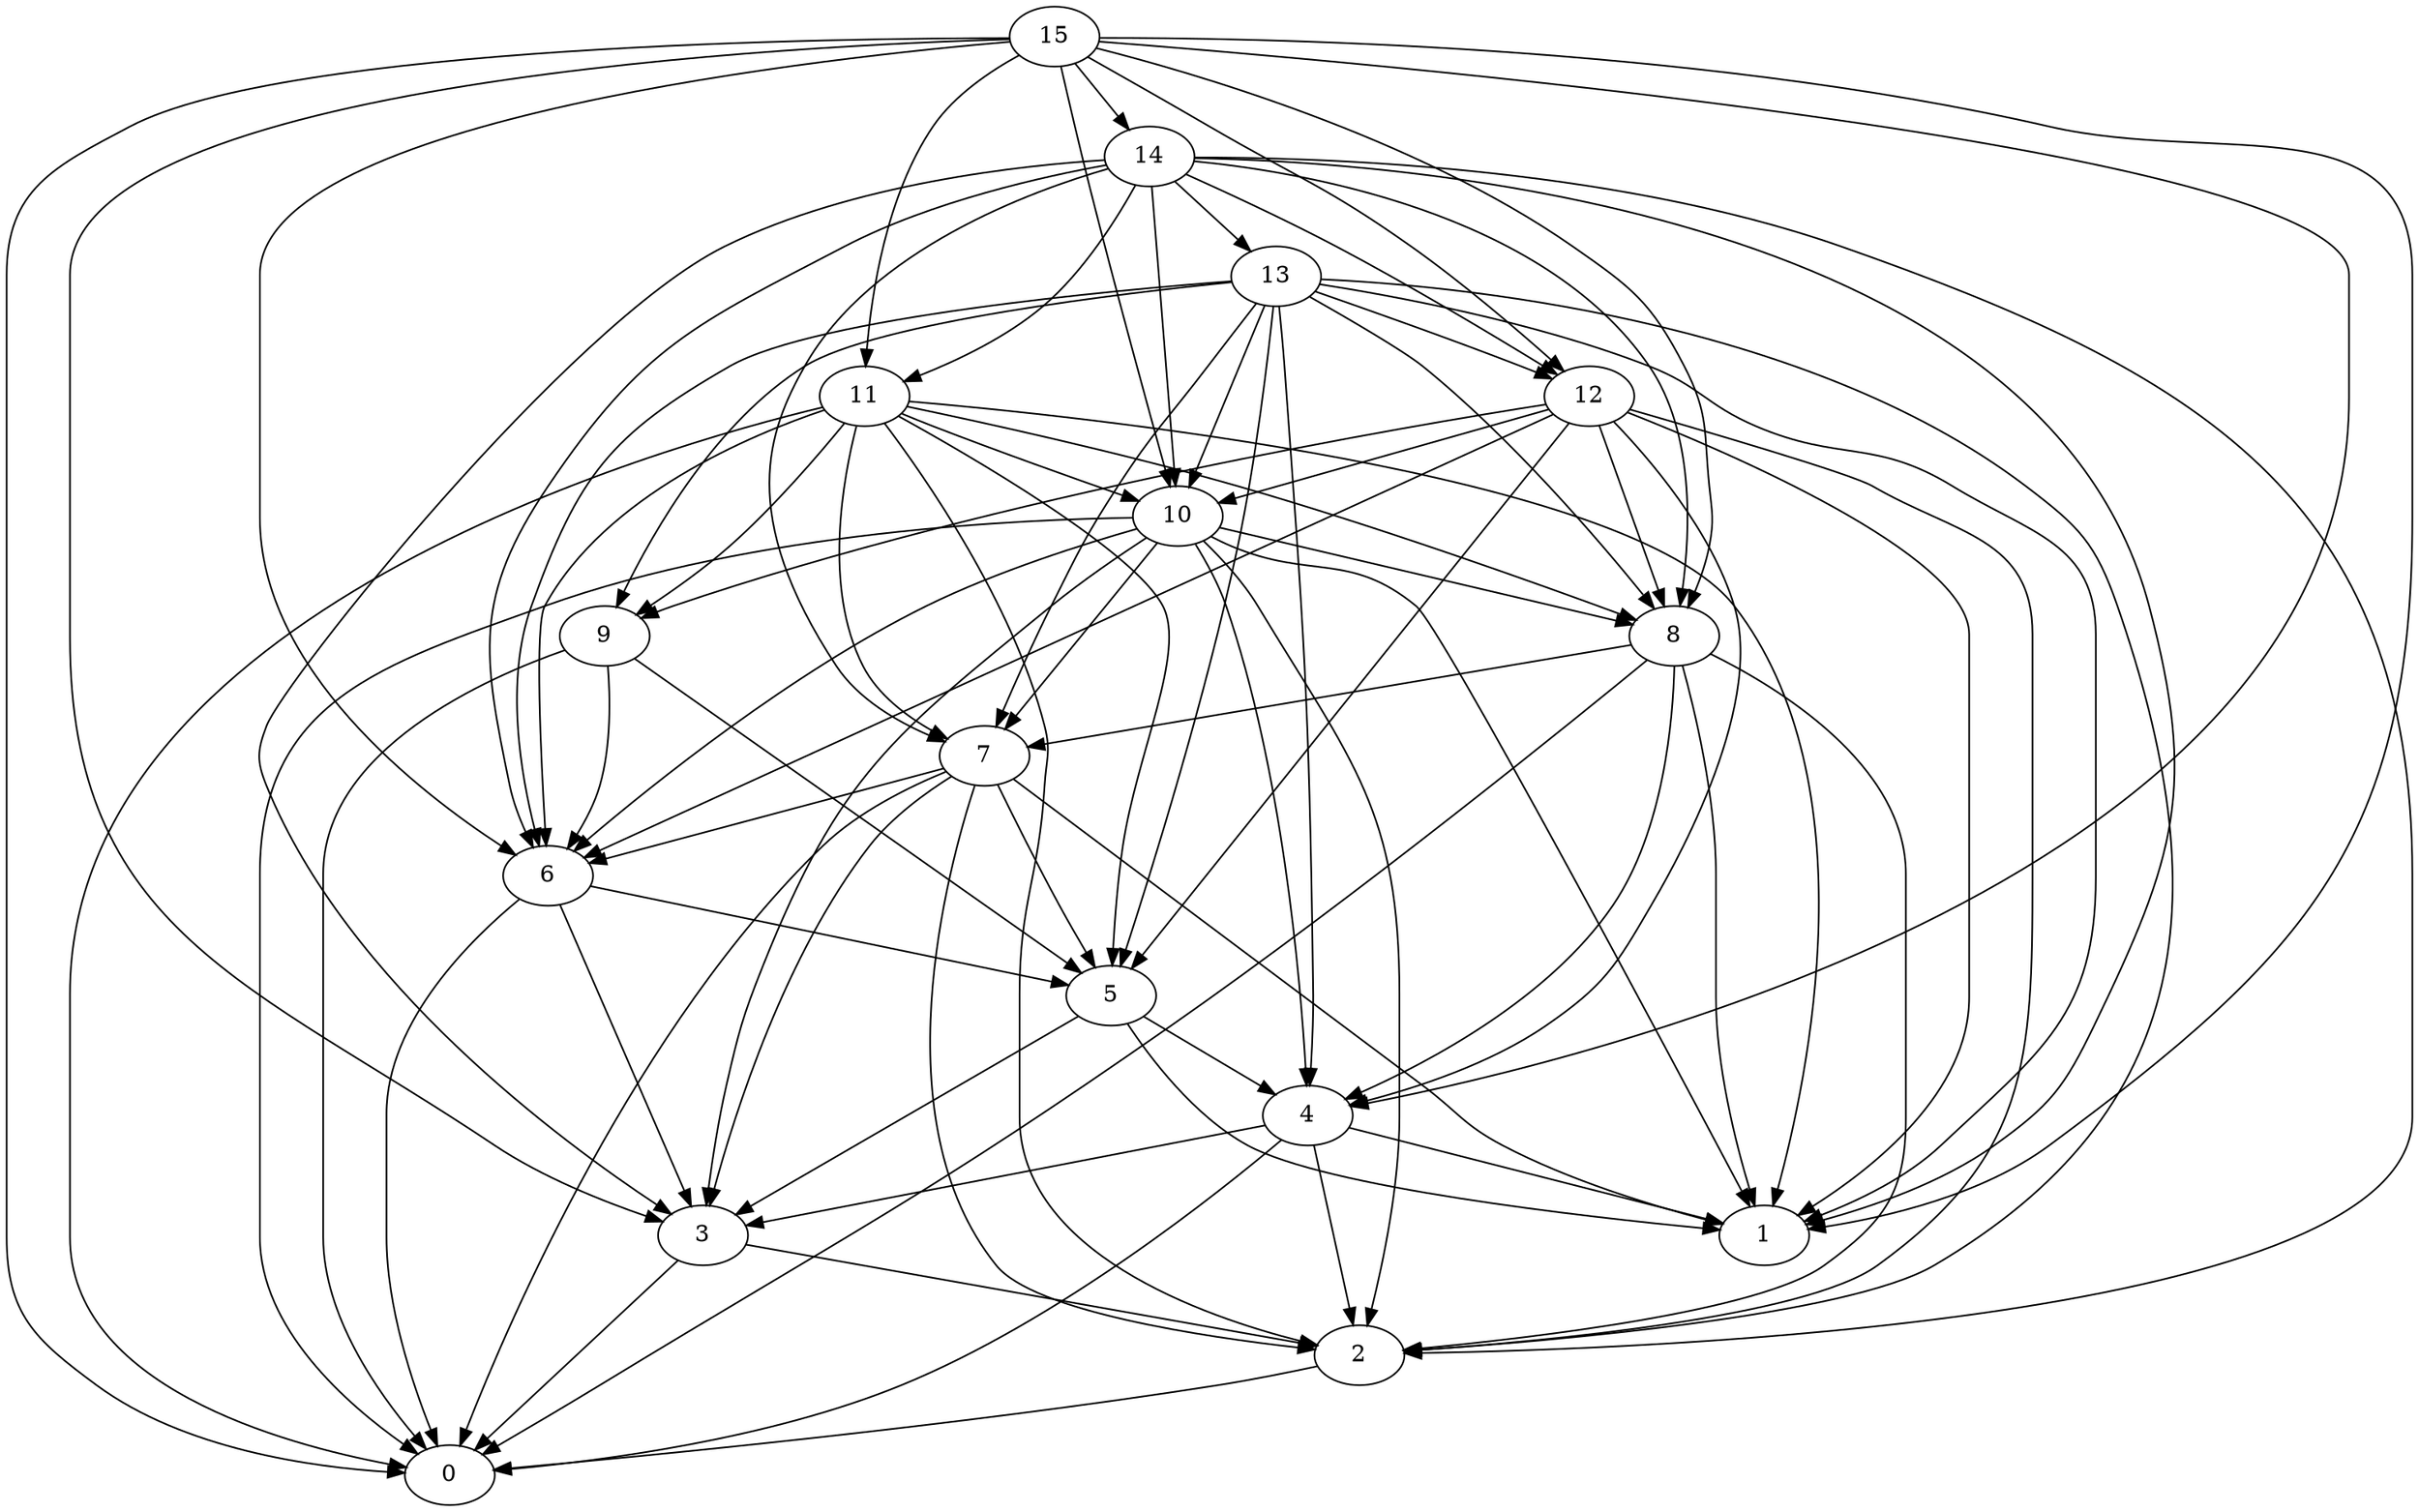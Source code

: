 digraph "Random_Nodes_16_Density_5.12_CCR_1.00_WeightType_Random" {
	graph ["Duplicate states"=0,
		GraphType=Random,
		"Max states in OPEN"=0,
		Modes="120000ms; topo-ordered tasks, ; Pruning: task equivalence, fixed order ready list, ; F-value: ; Optimisation: best schedule length (\
SL) optimisation on equal, ",
		NumberOfTasks=16,
		"Pruned using list schedule length"=1,
		"States removed from OPEN"=0,
		TargetSystem="Homogeneous-2",
		"Time to schedule (ms)"=122,
		"Total idle time"=237,
		"Total schedule length"=405,
		"Total sequential time"=514,
		"Total states created"=2
	];
	15	["Finish time"=47,
		Processor=0,
		"Start time"=0,
		Weight=47];
	14	["Finish time"=94,
		Processor=0,
		"Start time"=47,
		Weight=47];
	15 -> 14	[Weight=7];
	11	["Finish time"=143,
		Processor=1,
		"Start time"=100,
		Weight=43];
	15 -> 11	[Weight=5];
	12	["Finish time"=151,
		Processor=0,
		"Start time"=137,
		Weight=14];
	15 -> 12	[Weight=6];
	10	["Finish time"=170,
		Processor=0,
		"Start time"=151,
		Weight=19];
	15 -> 10	[Weight=4];
	8	["Finish time"=179,
		Processor=0,
		"Start time"=170,
		Weight=9];
	15 -> 8	[Weight=3];
	6	["Finish time"=259,
		Processor=0,
		"Start time"=212,
		Weight=47];
	15 -> 6	[Weight=7];
	4	["Finish time"=301,
		Processor=0,
		"Start time"=273,
		Weight=28];
	15 -> 4	[Weight=9];
	3	["Finish time"=334,
		Processor=0,
		"Start time"=301,
		Weight=33];
	15 -> 3	[Weight=2];
	0	["Finish time"=405,
		Processor=0,
		"Start time"=358,
		Weight=47];
	15 -> 0	[Weight=4];
	1	["Finish time"=346,
		Processor=1,
		"Start time"=308,
		Weight=38];
	15 -> 1	[Weight=9];
	13	["Finish time"=137,
		Processor=0,
		"Start time"=94,
		Weight=43];
	14 -> 13	[Weight=5];
	14 -> 11	[Weight=6];
	14 -> 12	[Weight=3];
	14 -> 10	[Weight=10];
	14 -> 8	[Weight=10];
	7	["Finish time"=212,
		Processor=0,
		"Start time"=179,
		Weight=33];
	14 -> 7	[Weight=2];
	14 -> 6	[Weight=2];
	14 -> 3	[Weight=8];
	2	["Finish time"=358,
		Processor=0,
		"Start time"=334,
		Weight=24];
	14 -> 2	[Weight=8];
	14 -> 1	[Weight=9];
	13 -> 12	[Weight=10];
	13 -> 10	[Weight=5];
	13 -> 8	[Weight=5];
	13 -> 7	[Weight=10];
	9	["Finish time"=189,
		Processor=1,
		"Start time"=161,
		Weight=28];
	13 -> 9	[Weight=4];
	13 -> 6	[Weight=4];
	5	["Finish time"=273,
		Processor=0,
		"Start time"=259,
		Weight=14];
	13 -> 5	[Weight=7];
	13 -> 4	[Weight=6];
	13 -> 2	[Weight=5];
	13 -> 1	[Weight=3];
	11 -> 10	[Weight=5];
	11 -> 8	[Weight=10];
	11 -> 7	[Weight=8];
	11 -> 9	[Weight=9];
	11 -> 6	[Weight=5];
	11 -> 5	[Weight=4];
	11 -> 2	[Weight=4];
	11 -> 0	[Weight=7];
	11 -> 1	[Weight=8];
	12 -> 10	[Weight=9];
	12 -> 8	[Weight=5];
	12 -> 9	[Weight=10];
	12 -> 6	[Weight=8];
	12 -> 5	[Weight=8];
	12 -> 4	[Weight=8];
	12 -> 2	[Weight=8];
	12 -> 1	[Weight=10];
	10 -> 8	[Weight=7];
	10 -> 7	[Weight=6];
	10 -> 6	[Weight=7];
	10 -> 4	[Weight=2];
	10 -> 3	[Weight=9];
	10 -> 2	[Weight=9];
	10 -> 0	[Weight=5];
	10 -> 1	[Weight=3];
	8 -> 7	[Weight=3];
	8 -> 4	[Weight=7];
	8 -> 2	[Weight=5];
	8 -> 0	[Weight=8];
	8 -> 1	[Weight=5];
	7 -> 6	[Weight=9];
	7 -> 5	[Weight=3];
	7 -> 3	[Weight=8];
	7 -> 2	[Weight=10];
	7 -> 0	[Weight=5];
	7 -> 1	[Weight=7];
	9 -> 6	[Weight=6];
	9 -> 5	[Weight=6];
	9 -> 0	[Weight=6];
	6 -> 5	[Weight=5];
	6 -> 3	[Weight=5];
	6 -> 0	[Weight=7];
	5 -> 4	[Weight=7];
	5 -> 3	[Weight=8];
	5 -> 1	[Weight=2];
	4 -> 3	[Weight=3];
	4 -> 2	[Weight=7];
	4 -> 0	[Weight=3];
	4 -> 1	[Weight=7];
	3 -> 2	[Weight=3];
	3 -> 0	[Weight=10];
	2 -> 0	[Weight=9];
}
